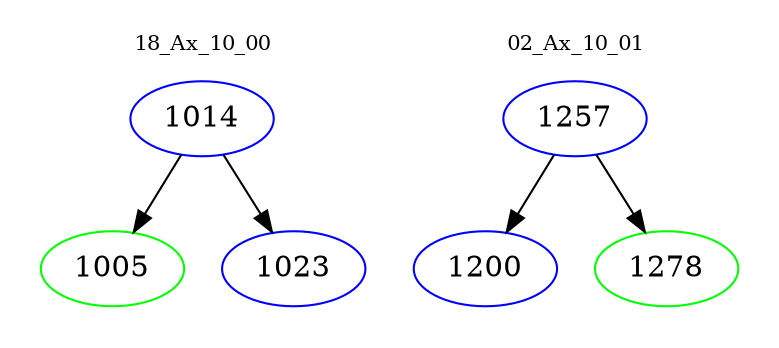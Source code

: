 digraph{
subgraph cluster_0 {
color = white
label = "18_Ax_10_00";
fontsize=10;
T0_1014 [label="1014", color="blue"]
T0_1014 -> T0_1005 [color="black"]
T0_1005 [label="1005", color="green"]
T0_1014 -> T0_1023 [color="black"]
T0_1023 [label="1023", color="blue"]
}
subgraph cluster_1 {
color = white
label = "02_Ax_10_01";
fontsize=10;
T1_1257 [label="1257", color="blue"]
T1_1257 -> T1_1200 [color="black"]
T1_1200 [label="1200", color="blue"]
T1_1257 -> T1_1278 [color="black"]
T1_1278 [label="1278", color="green"]
}
}
